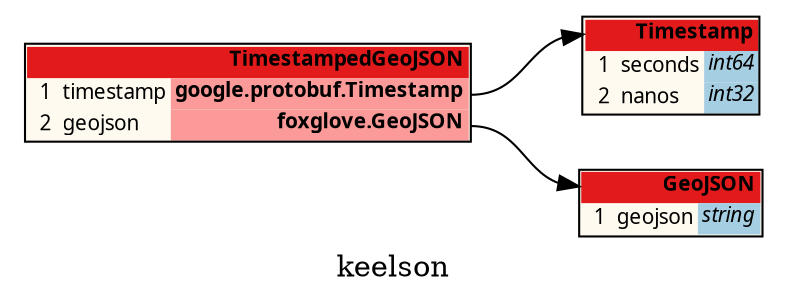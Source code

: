 /*
	do not edit:
	auto-generated by github.com/seamia/protodot
*/
digraph protodot {

	/* package:   keelson */
	/* source:    messages/payloads/Geojson.proto */
	/* selection: .TimestampedGeoJSON */

	rankdir=LR;
	label="keelson";
	tooltip="keelson";
	bgcolor="transparent"

	node [
		shape=plaintext
		fontsize=10
		fontname="Ubuntu"
	];


	/* ------ nodes ------ */
	Node_Ja_102	[shape=plaintext tooltip="keelson.TimestampedGeoJSON" label=<<TABLE BORDER="1" CELLBORDER="0" CELLSPACING="0" BGCOLOR="#fffaf0"><TR><TD COLSPAN="4" PORT="header" BGCOLOR="#e31a1c" ALIGN="right"><b>TimestampedGeoJSON</b></TD></TR><TR><TD ALIGN="right"></TD><TD ALIGN="right">1</TD><TD ALIGN="left">timestamp</TD><TD BGCOLOR="#fb9a99" PORT="potimestamp" ALIGN="right"><b>google.protobuf.Timestamp</b></TD></TR><TR><TD ALIGN="right"></TD><TD ALIGN="right">2</TD><TD ALIGN="left">geojson</TD><TD BGCOLOR="#fb9a99" PORT="pogeojson" ALIGN="right"><b>foxglove.GeoJSON</b></TD></TR></TABLE>>];
	Node_Ja_100	[shape=plaintext tooltip="google.protobuf.Timestamp" label=<<TABLE BORDER="1" CELLBORDER="0" CELLSPACING="0" BGCOLOR="#fffaf0"><TR><TD COLSPAN="4" PORT="header" BGCOLOR="#e31a1c" ALIGN="right"><b>Timestamp</b></TD></TR><TR><TD ALIGN="right"></TD><TD ALIGN="right">1</TD><TD ALIGN="left">seconds</TD><TD BGCOLOR="#a6cee3" PORT="poseconds" ALIGN="right" TITLE="int64"><i>int64</i></TD></TR><TR><TD ALIGN="right"></TD><TD ALIGN="right">2</TD><TD ALIGN="left">nanos</TD><TD BGCOLOR="#a6cee3" PORT="ponanos" ALIGN="right" TITLE="int32"><i>int32</i></TD></TR></TABLE>>];
	Node_Ja_101	[shape=plaintext tooltip="foxglove.GeoJSON" label=<<TABLE BORDER="1" CELLBORDER="0" CELLSPACING="0" BGCOLOR="#fffaf0"><TR><TD COLSPAN="4" PORT="header" BGCOLOR="#e31a1c" ALIGN="right"><b>GeoJSON</b></TD></TR><TR><TD ALIGN="right"></TD><TD ALIGN="right">1</TD><TD ALIGN="left">geojson</TD><TD BGCOLOR="#a6cee3" PORT="pogeojson" ALIGN="right" TITLE="string"><i>string</i></TD></TR></TABLE>>];

	/* ------ connections ------ */
	Node_Ja_102:potimestamp:e	-> Node_Ja_100:header [color="#000000" tooltip="Ja_102 --> Ja_100"];
	Node_Ja_102:pogeojson:e	-> Node_Ja_101:header [color="#000000" tooltip="Ja_102 --> Ja_101"];

	/* generated by github.com/seamia/protodot on Thursday, 08-May-25 19:23:50 UTC */
}
